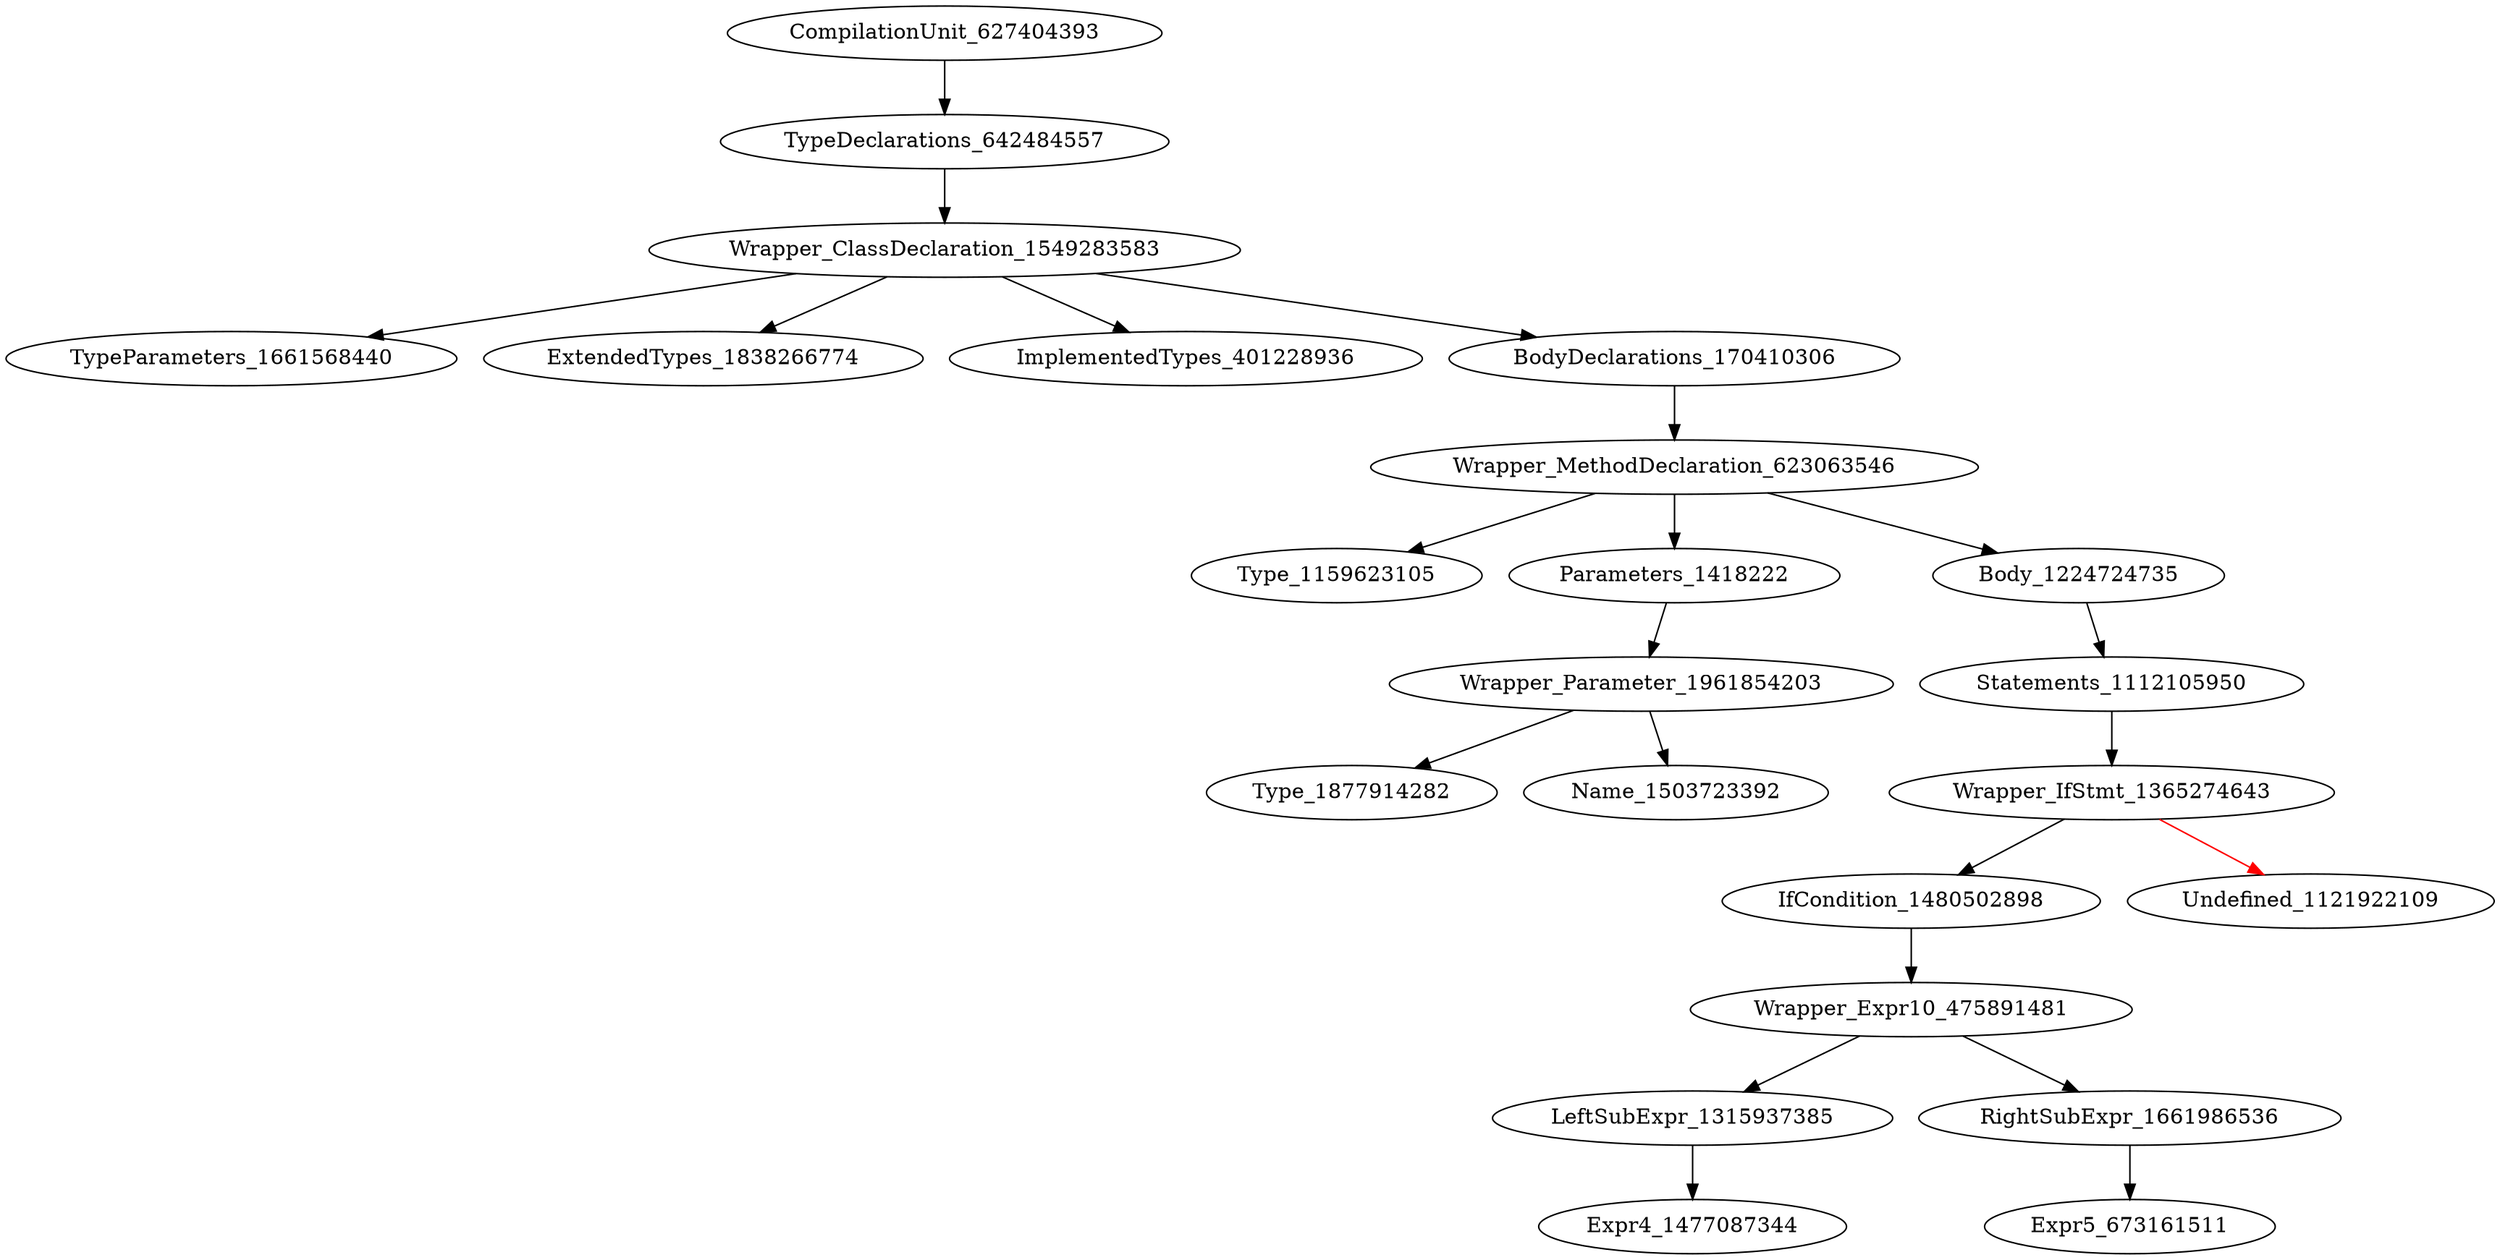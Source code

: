 digraph {
CompilationUnit_627404393 -> TypeDeclarations_642484557
TypeDeclarations_642484557 -> Wrapper_ClassDeclaration_1549283583
Wrapper_ClassDeclaration_1549283583 -> TypeParameters_1661568440
Wrapper_ClassDeclaration_1549283583 -> ExtendedTypes_1838266774
Wrapper_ClassDeclaration_1549283583 -> ImplementedTypes_401228936
Wrapper_ClassDeclaration_1549283583 -> BodyDeclarations_170410306
BodyDeclarations_170410306 -> Wrapper_MethodDeclaration_623063546
Wrapper_MethodDeclaration_623063546 -> Type_1159623105
Wrapper_MethodDeclaration_623063546 -> Parameters_1418222
Wrapper_MethodDeclaration_623063546 -> Body_1224724735
Parameters_1418222 -> Wrapper_Parameter_1961854203
Body_1224724735 -> Statements_1112105950
Wrapper_Parameter_1961854203 -> Type_1877914282
Wrapper_Parameter_1961854203 -> Name_1503723392
Statements_1112105950 -> Wrapper_IfStmt_1365274643
Wrapper_IfStmt_1365274643 -> IfCondition_1480502898
Wrapper_IfStmt_1365274643 -> Undefined_1121922109 [color = red] 
IfCondition_1480502898 -> Wrapper_Expr10_475891481
Wrapper_Expr10_475891481 -> LeftSubExpr_1315937385
Wrapper_Expr10_475891481 -> RightSubExpr_1661986536
LeftSubExpr_1315937385 -> Expr4_1477087344
RightSubExpr_1661986536 -> Expr5_673161511
}